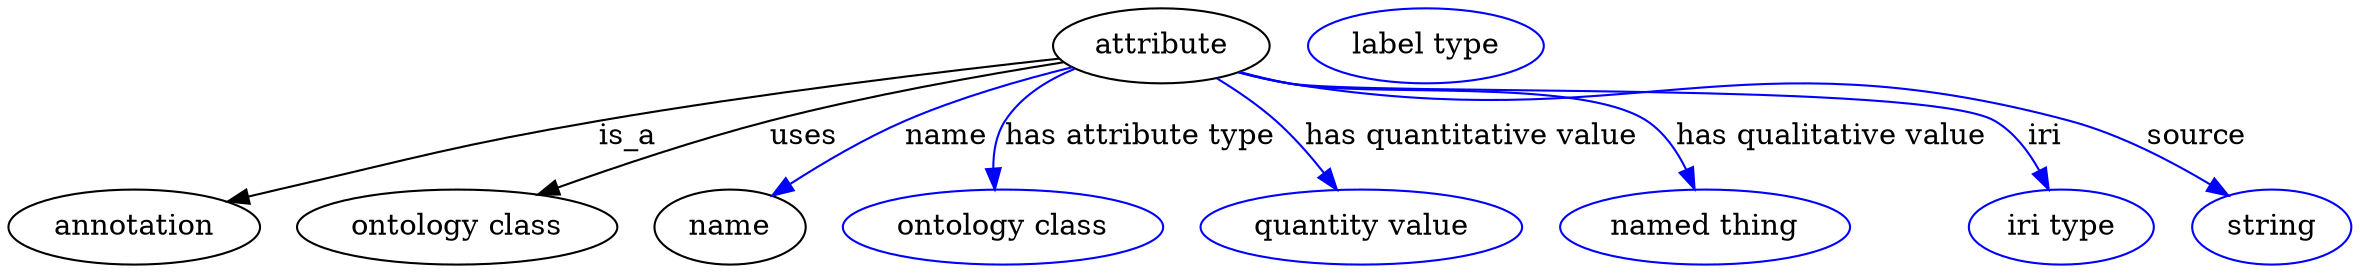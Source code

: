 digraph {
	graph [bb="0,0,913.64,123"];
	node [label="\N"];
	attribute	[height=0.5,
		label=attribute,
		pos="454.1,105",
		width=1.1193];
	annotation	[height=0.5,
		pos="48.096,18",
		width=1.336];
	attribute -> annotation	[label=is_a,
		lp="257.1,61.5",
		pos="e,83.882,30.03 416.39,98.389 374.62,92.002 305.33,80.903 246.1,69 183,56.32 167.29,52.538 105.1,36 101.33,34.999 97.436,33.923 93.533,\
32.817"];
	"ontology class"	[height=0.5,
		pos="176.1,18",
		width=1.7151];
	attribute -> "ontology class"	[label=uses,
		lp="325.1,61.5",
		pos="e,210.94,32.886 418.75,96.328 390.06,89.837 348.67,79.874 313.1,69 281.72,59.41 247,46.717 220.37,36.52"];
	name	[height=0.5,
		pos="286.1,18",
		width=0.84854];
	attribute -> name	[color=blue,
		label=name,
		lp="380.6,61.5",
		pos="e,304.97,32.385 422.99,93.412 405.6,87.091 383.75,78.465 365.1,69 347.35,60 328.49,48.157 313.65,38.256",
		style=solid];
	"has attribute type"	[color=blue,
		height=0.5,
		label="ontology class",
		pos="396.1,18",
		width=1.7151];
	attribute -> "has attribute type"	[color=blue,
		label="has attribute type",
		lp="452.1,61.5",
		pos="e,396.03,36.373 428.43,91.023 419.74,85.396 410.8,78.01 405.1,69 400.88,62.339 398.51,54.235 397.21,46.507",
		style=solid];
	"has quantitative value"	[color=blue,
		height=0.5,
		label="quantity value",
		pos="537.1,18",
		width=1.6971];
	attribute -> "has quantitative value"	[color=blue,
		label="has quantitative value",
		lp="571.6,61.5",
		pos="e,525.78,36.09 475.2,89.376 483.07,83.468 491.86,76.319 499.1,69 506.49,61.52 513.71,52.576 519.84,44.334",
		style=solid];
	"has qualitative value"	[color=blue,
		height=0.5,
		label="named thing",
		pos="671.1,18",
		width=1.5346];
	attribute -> "has qualitative value"	[color=blue,
		label="has qualitative value",
		lp="708.1,61.5",
		pos="e,663.26,36.226 483.97,92.807 490.53,90.64 497.49,88.561 504.1,87 561.29,73.479 584.74,99.299 635.1,69 644.58,63.292 652.28,54.027 \
658.09,45.014",
		style=solid];
	iri	[color=blue,
		height=0.5,
		label="iri type",
		pos="798.1,18",
		width=1.011];
	attribute -> iri	[color=blue,
		label=iri,
		lp="789.6,61.5",
		pos="e,792.64,35.937 483.62,92.55 490.27,90.371 497.35,88.352 504.1,87 561.75,75.438 717.94,99.697 768.1,69 777.07,63.509 783.7,54.238 \
788.41,45.161",
		style=solid];
	source	[color=blue,
		height=0.5,
		label=string,
		pos="883.1,18",
		width=0.84854];
	attribute -> source	[color=blue,
		label=source,
		lp="850.1,61.5",
		pos="e,865.54,33.058 483.35,92.6 490.07,90.39 497.26,88.345 504.1,87 633.42,61.56 674.24,108.13 800.1,69 820.83,62.552 841.76,49.893 \
857.42,38.926",
		style=solid];
	attribute_name	[color=blue,
		height=0.5,
		label="label type",
		pos="558.1,105",
		width=1.2638];
}
